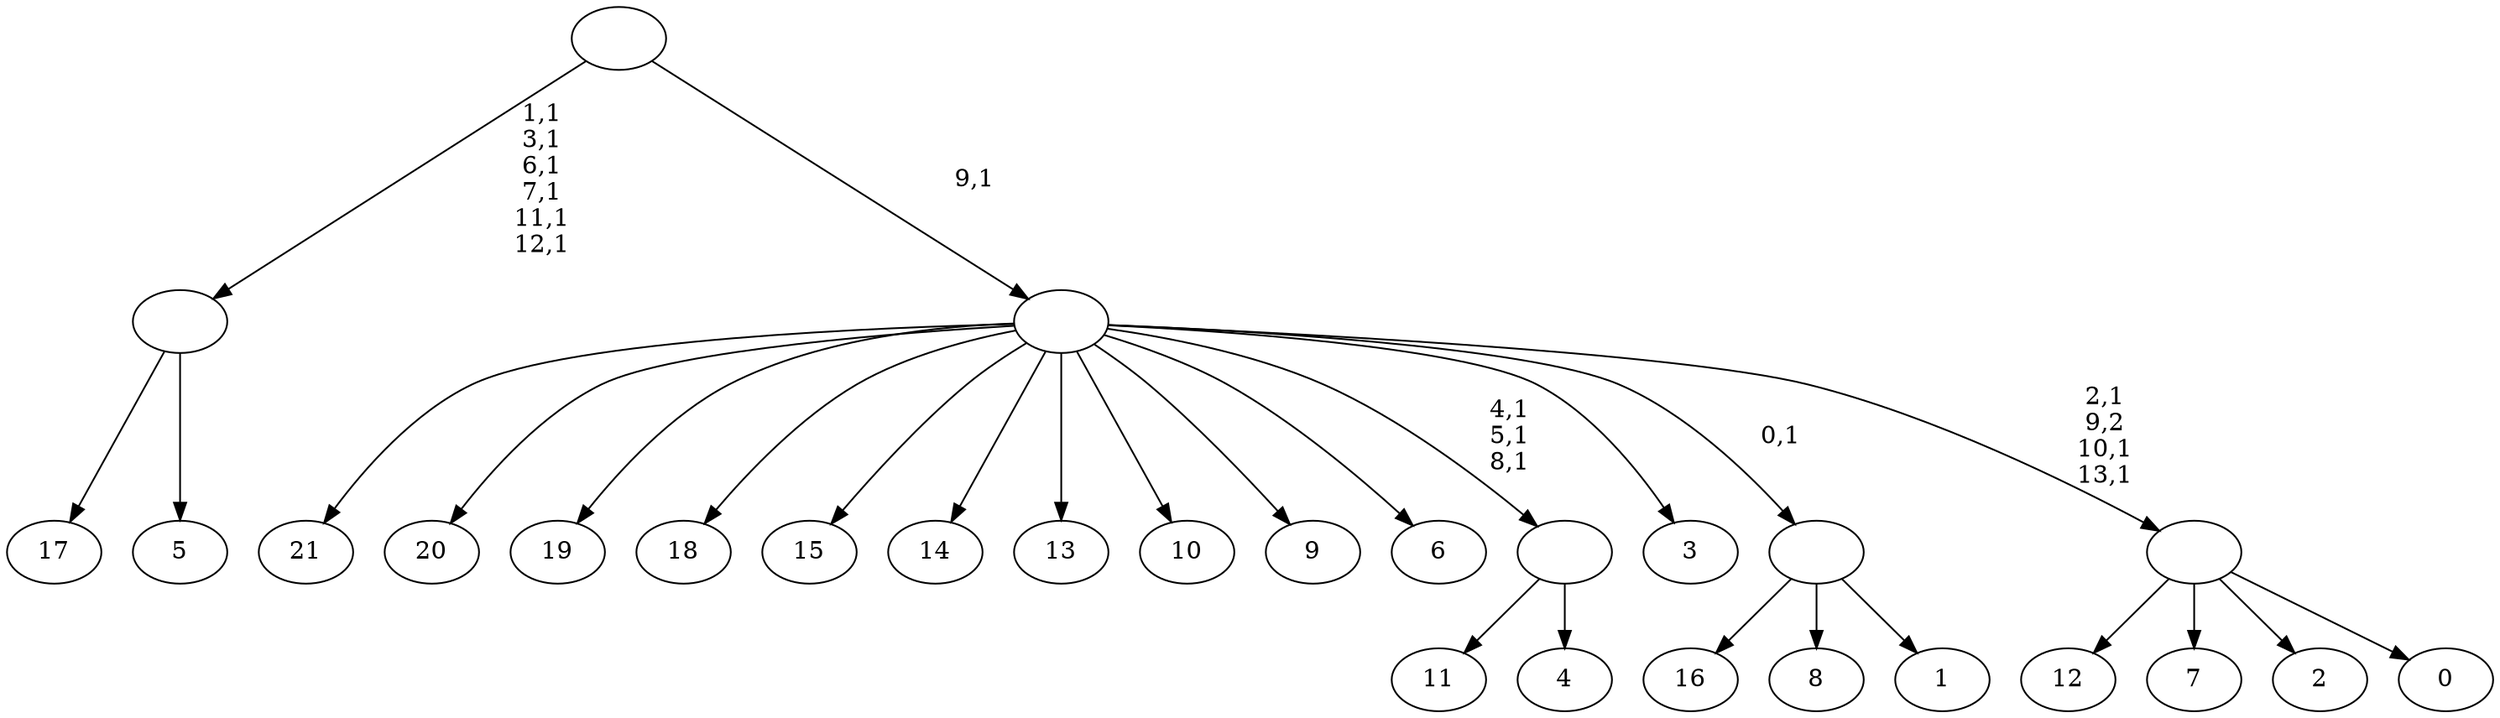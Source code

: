 digraph T {
	36 [label="21"]
	35 [label="20"]
	34 [label="19"]
	33 [label="18"]
	32 [label="17"]
	31 [label="16"]
	30 [label="15"]
	29 [label="14"]
	28 [label="13"]
	27 [label="12"]
	26 [label="11"]
	25 [label="10"]
	24 [label="9"]
	23 [label="8"]
	22 [label="7"]
	21 [label="6"]
	20 [label="5"]
	19 [label=""]
	13 [label="4"]
	12 [label=""]
	9 [label="3"]
	8 [label="2"]
	7 [label="1"]
	6 [label=""]
	5 [label="0"]
	4 [label=""]
	1 [label=""]
	0 [label=""]
	19 -> 32 [label=""]
	19 -> 20 [label=""]
	12 -> 26 [label=""]
	12 -> 13 [label=""]
	6 -> 31 [label=""]
	6 -> 23 [label=""]
	6 -> 7 [label=""]
	4 -> 27 [label=""]
	4 -> 22 [label=""]
	4 -> 8 [label=""]
	4 -> 5 [label=""]
	1 -> 4 [label="2,1\n9,2\n10,1\n13,1"]
	1 -> 12 [label="4,1\n5,1\n8,1"]
	1 -> 36 [label=""]
	1 -> 35 [label=""]
	1 -> 34 [label=""]
	1 -> 33 [label=""]
	1 -> 30 [label=""]
	1 -> 29 [label=""]
	1 -> 28 [label=""]
	1 -> 25 [label=""]
	1 -> 24 [label=""]
	1 -> 21 [label=""]
	1 -> 9 [label=""]
	1 -> 6 [label="0,1"]
	0 -> 19 [label="1,1\n3,1\n6,1\n7,1\n11,1\n12,1"]
	0 -> 1 [label="9,1"]
}
